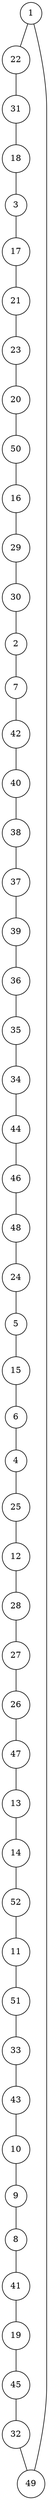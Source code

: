graph berlin52 {
	node [shape=circle fillcolor=white]
	1 [ pos = "1.623563,1.652299!"]
	2 [ pos = "0.071839,0.531609!"]
	3 [ pos = "0.991379,2.155172!"]
	4 [ pos = "2.715517,1.968391!"]
	5 [ pos = "2.428161,1.882184!"]
	6 [ pos = "2.528736,1.896552!"]
	7 [ pos = "0.071839,0.660920!"]
	8 [ pos = "1.508621,2.873563!"]
	9 [ pos = "1.666667,3.376437!"]
	10 [ pos = "1.867816,3.247126!"]
	11 [ pos = "4.612069,1.781609!"]
	12 [ pos = "3.505747,1.666667!"]
	13 [ pos = "4.209770,0.574713!"]
	14 [ pos = "4.396552,0.014368!"]
	15 [ pos = "2.428161,1.954023!"]
	16 [ pos = "2.083333,1.063218!"]
	17 [ pos = "0.416667,1.910920!"]
	18 [ pos = "1.192529,1.824713!"]
	19 [ pos = "1.465517,2.514368!"]
	20 [ pos = "1.609195,1.048851!"]
	21 [ pos = "0.862069,1.336207!"]
	22 [ pos = "1.494253,1.681034!"]
	23 [ pos = "1.379310,1.192529!"]
	24 [ pos = "2.399425,1.795977!"]
	25 [ pos = "2.801724,1.666667!"]
	26 [ pos = "3.491379,0.704023!"]
	27 [ pos = "3.793103,0.905172!"]
	28 [ pos = "3.591954,1.149425!"]
	29 [ pos = "1.896552,0.517241!"]
	30 [ pos = "1.178161,0.718391!"]
	31 [ pos = "1.206897,1.594828!"]
	32 [ pos = "1.652299,1.910920!"]
	33 [ pos = "3.304598,3.333333!"]
	34 [ pos = "2.011494,1.666667!"]
	35 [ pos = "1.968391,1.709770!"]
	36 [ pos = "1.968391,1.752874!"]
	37 [ pos = "2.212644,1.752874!"]
	38 [ pos = "2.284483,1.853448!"]
	39 [ pos = "2.068966,1.824713!"]
	40 [ pos = "2.183908,1.867816!"]
	41 [ pos = "1.364943,2.758621!"]
	42 [ pos = "0.272989,0.747126!"]
	43 [ pos = "2.514368,2.643678!"]
	44 [ pos = "2.011494,1.436782!"]
	45 [ pos = "1.594828,2.341954!"]
	46 [ pos = "2.385057,1.393678!"]
	47 [ pos = "3.362069,0.186782!"]
	48 [ pos = "2.385057,1.752874!"]
	49 [ pos = "1.738506,1.795977!"]
	50 [ pos = "1.709770,1.034483!"]
	51 [ pos = "3.850575,2.083333!"]
	52 [ pos = "5.000000,0.704023!"]

	1 -- 22
	2 -- 7
	3 -- 17
	4 -- 25
	5 -- 15
	6 -- 4
	7 -- 42
	8 -- 41
	9 -- 8
	10 -- 9
	11 -- 51
	12 -- 28
	13 -- 14
	14 -- 52
	15 -- 6
	16 -- 29
	17 -- 21
	18 -- 3
	19 -- 45
	20 -- 50
	21 -- 23
	22 -- 31
	23 -- 20
	24 -- 5
	25 -- 12
	26 -- 47
	27 -- 26
	28 -- 27
	29 -- 30
	30 -- 2
	31 -- 18
	32 -- 49
	33 -- 43
	34 -- 44
	35 -- 34
	36 -- 35
	37 -- 39
	38 -- 37
	39 -- 36
	40 -- 38
	41 -- 19
	42 -- 40
	43 -- 10
	44 -- 46
	45 -- 32
	46 -- 48
	47 -- 13
	48 -- 24
	49 -- 1
	50 -- 16
	51 -- 33
	52 -- 11
}